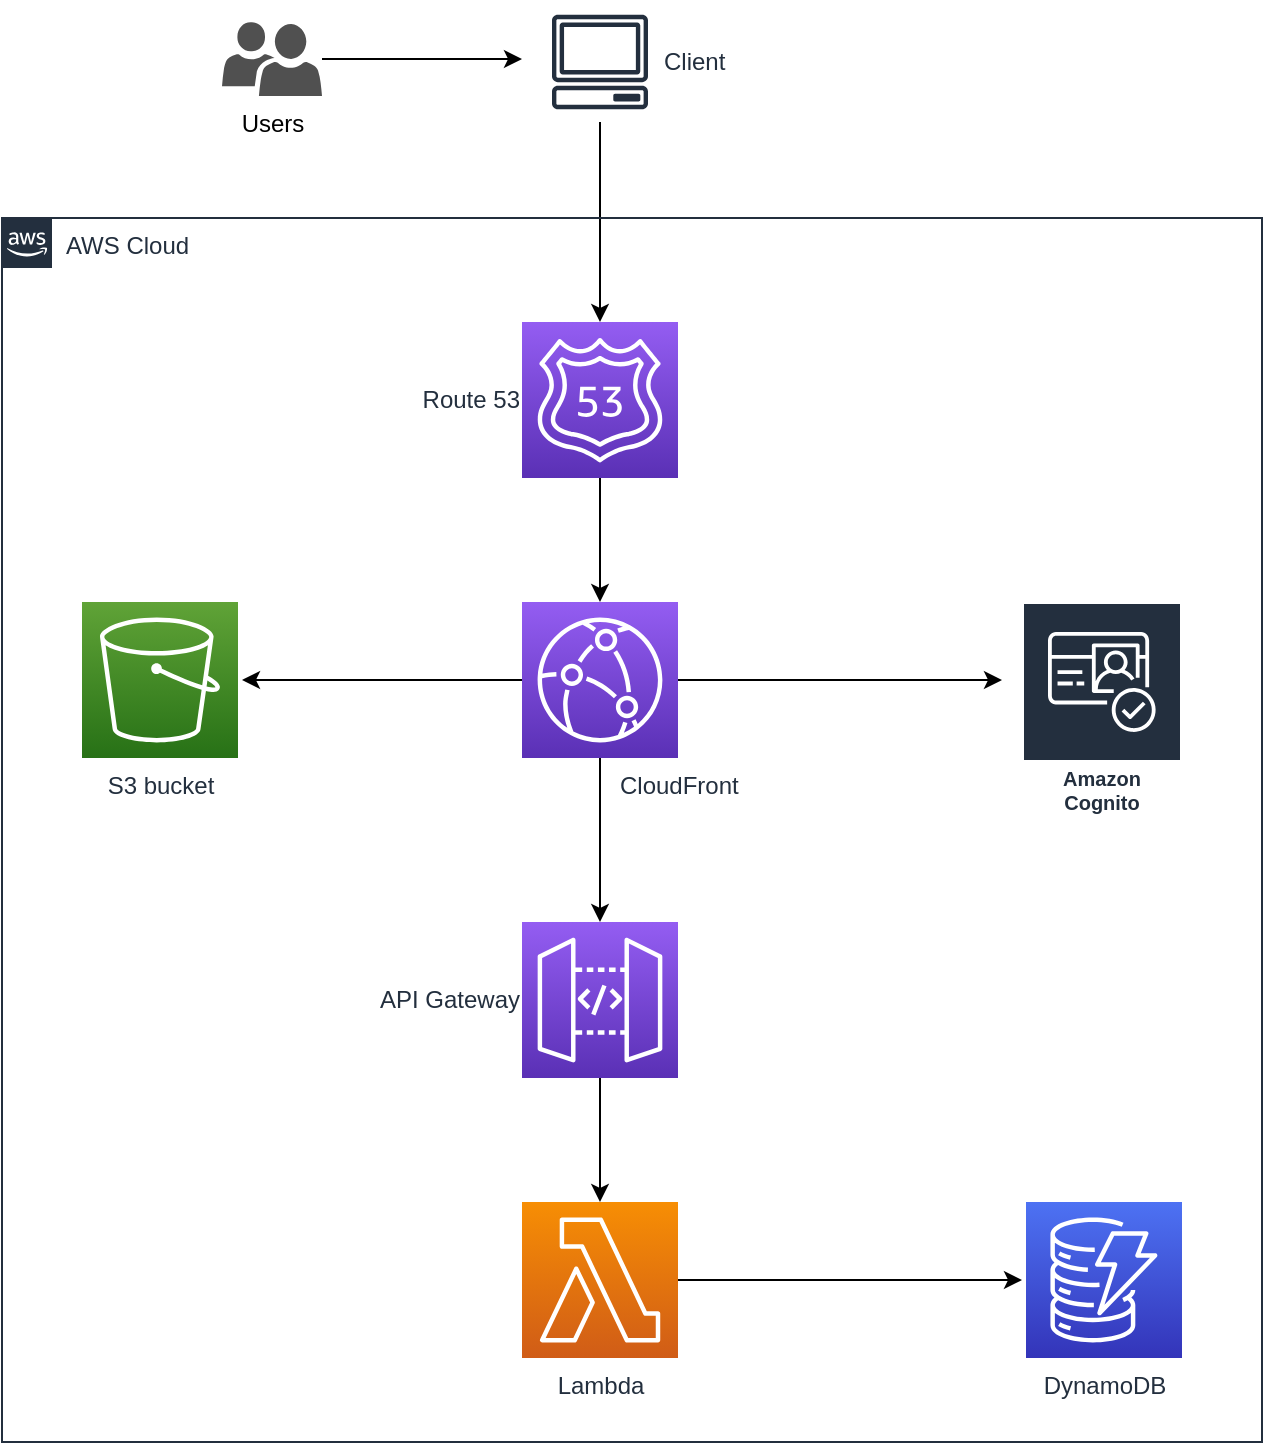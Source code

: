 <mxfile version="20.2.3" type="device"><diagram id="HOPntxHKkhLed1Kyzlu_" name="Page-1"><mxGraphModel dx="1422" dy="865" grid="1" gridSize="10" guides="1" tooltips="1" connect="1" arrows="1" fold="1" page="1" pageScale="1" pageWidth="850" pageHeight="1100" math="0" shadow="0"><root><mxCell id="0"/><mxCell id="1" parent="0"/><mxCell id="UgTgXtfrwG-hHmgy9ANO-10" style="edgeStyle=orthogonalEdgeStyle;rounded=0;orthogonalLoop=1;jettySize=auto;html=1;" edge="1" parent="1" source="UgTgXtfrwG-hHmgy9ANO-1"><mxGeometry relative="1" as="geometry"><mxPoint x="350" y="108.5" as="targetPoint"/></mxGeometry></mxCell><mxCell id="UgTgXtfrwG-hHmgy9ANO-1" value="Users" style="sketch=0;pointerEvents=1;shadow=0;dashed=0;html=1;strokeColor=none;labelPosition=center;verticalLabelPosition=bottom;verticalAlign=top;align=center;fillColor=#505050;shape=mxgraph.mscae.intune.user_group" vertex="1" parent="1"><mxGeometry x="200" y="90" width="50" height="37" as="geometry"/></mxCell><mxCell id="UgTgXtfrwG-hHmgy9ANO-11" style="edgeStyle=orthogonalEdgeStyle;rounded=0;orthogonalLoop=1;jettySize=auto;html=1;entryX=0.5;entryY=0;entryDx=0;entryDy=0;entryPerimeter=0;" edge="1" parent="1" source="UgTgXtfrwG-hHmgy9ANO-2" target="UgTgXtfrwG-hHmgy9ANO-3"><mxGeometry relative="1" as="geometry"/></mxCell><mxCell id="UgTgXtfrwG-hHmgy9ANO-2" value="Client" style="sketch=0;outlineConnect=0;fontColor=#232F3E;gradientColor=none;strokeColor=#232F3E;fillColor=#ffffff;dashed=0;verticalLabelPosition=middle;verticalAlign=middle;align=left;html=1;fontSize=12;fontStyle=0;aspect=fixed;shape=mxgraph.aws4.resourceIcon;resIcon=mxgraph.aws4.client;labelPosition=right;" vertex="1" parent="1"><mxGeometry x="359" y="80" width="60" height="60" as="geometry"/></mxCell><mxCell id="UgTgXtfrwG-hHmgy9ANO-14" style="edgeStyle=orthogonalEdgeStyle;rounded=0;orthogonalLoop=1;jettySize=auto;html=1;entryX=0.5;entryY=0;entryDx=0;entryDy=0;entryPerimeter=0;" edge="1" parent="1" source="UgTgXtfrwG-hHmgy9ANO-3" target="UgTgXtfrwG-hHmgy9ANO-4"><mxGeometry relative="1" as="geometry"/></mxCell><mxCell id="UgTgXtfrwG-hHmgy9ANO-3" value="Route 53" style="sketch=0;points=[[0,0,0],[0.25,0,0],[0.5,0,0],[0.75,0,0],[1,0,0],[0,1,0],[0.25,1,0],[0.5,1,0],[0.75,1,0],[1,1,0],[0,0.25,0],[0,0.5,0],[0,0.75,0],[1,0.25,0],[1,0.5,0],[1,0.75,0]];outlineConnect=0;fontColor=#232F3E;gradientColor=#945DF2;gradientDirection=north;fillColor=#5A30B5;strokeColor=#ffffff;dashed=0;verticalLabelPosition=middle;verticalAlign=middle;align=right;html=1;fontSize=12;fontStyle=0;aspect=fixed;shape=mxgraph.aws4.resourceIcon;resIcon=mxgraph.aws4.route_53;labelPosition=left;" vertex="1" parent="1"><mxGeometry x="350" y="240" width="78" height="78" as="geometry"/></mxCell><mxCell id="UgTgXtfrwG-hHmgy9ANO-12" style="edgeStyle=orthogonalEdgeStyle;rounded=0;orthogonalLoop=1;jettySize=auto;html=1;" edge="1" parent="1" source="UgTgXtfrwG-hHmgy9ANO-4"><mxGeometry relative="1" as="geometry"><mxPoint x="210" y="419" as="targetPoint"/></mxGeometry></mxCell><mxCell id="UgTgXtfrwG-hHmgy9ANO-13" style="edgeStyle=orthogonalEdgeStyle;rounded=0;orthogonalLoop=1;jettySize=auto;html=1;" edge="1" parent="1" source="UgTgXtfrwG-hHmgy9ANO-4"><mxGeometry relative="1" as="geometry"><mxPoint x="590" y="419" as="targetPoint"/></mxGeometry></mxCell><mxCell id="UgTgXtfrwG-hHmgy9ANO-15" style="edgeStyle=orthogonalEdgeStyle;rounded=0;orthogonalLoop=1;jettySize=auto;html=1;entryX=0.5;entryY=0;entryDx=0;entryDy=0;entryPerimeter=0;" edge="1" parent="1" source="UgTgXtfrwG-hHmgy9ANO-4" target="UgTgXtfrwG-hHmgy9ANO-7"><mxGeometry relative="1" as="geometry"/></mxCell><mxCell id="UgTgXtfrwG-hHmgy9ANO-4" value="CloudFront" style="sketch=0;points=[[0,0,0],[0.25,0,0],[0.5,0,0],[0.75,0,0],[1,0,0],[0,1,0],[0.25,1,0],[0.5,1,0],[0.75,1,0],[1,1,0],[0,0.25,0],[0,0.5,0],[0,0.75,0],[1,0.25,0],[1,0.5,0],[1,0.75,0]];outlineConnect=0;fontColor=#232F3E;gradientColor=#945DF2;gradientDirection=north;fillColor=#5A30B5;strokeColor=#ffffff;dashed=0;verticalLabelPosition=bottom;verticalAlign=top;align=left;html=1;fontSize=12;fontStyle=0;aspect=fixed;shape=mxgraph.aws4.resourceIcon;resIcon=mxgraph.aws4.cloudfront;labelPosition=right;horizontal=1;spacingLeft=-31;" vertex="1" parent="1"><mxGeometry x="350" y="380" width="78" height="78" as="geometry"/></mxCell><mxCell id="UgTgXtfrwG-hHmgy9ANO-5" value="Amazon Cognito" style="sketch=0;outlineConnect=0;fontColor=#232F3E;gradientColor=none;strokeColor=#ffffff;fillColor=#232F3E;dashed=0;verticalLabelPosition=middle;verticalAlign=bottom;align=center;html=1;whiteSpace=wrap;fontSize=10;fontStyle=1;spacing=3;shape=mxgraph.aws4.productIcon;prIcon=mxgraph.aws4.cognito;" vertex="1" parent="1"><mxGeometry x="600" y="380" width="80" height="110" as="geometry"/></mxCell><mxCell id="UgTgXtfrwG-hHmgy9ANO-17" style="edgeStyle=orthogonalEdgeStyle;rounded=0;orthogonalLoop=1;jettySize=auto;html=1;" edge="1" parent="1" source="UgTgXtfrwG-hHmgy9ANO-6"><mxGeometry relative="1" as="geometry"><mxPoint x="600" y="719" as="targetPoint"/></mxGeometry></mxCell><mxCell id="UgTgXtfrwG-hHmgy9ANO-6" value="Lambda" style="sketch=0;points=[[0,0,0],[0.25,0,0],[0.5,0,0],[0.75,0,0],[1,0,0],[0,1,0],[0.25,1,0],[0.5,1,0],[0.75,1,0],[1,1,0],[0,0.25,0],[0,0.5,0],[0,0.75,0],[1,0.25,0],[1,0.5,0],[1,0.75,0]];outlineConnect=0;fontColor=#232F3E;gradientColor=#F78E04;gradientDirection=north;fillColor=#D05C17;strokeColor=#ffffff;dashed=0;verticalLabelPosition=bottom;verticalAlign=top;align=center;html=1;fontSize=12;fontStyle=0;aspect=fixed;shape=mxgraph.aws4.resourceIcon;resIcon=mxgraph.aws4.lambda;" vertex="1" parent="1"><mxGeometry x="350" y="680" width="78" height="78" as="geometry"/></mxCell><mxCell id="UgTgXtfrwG-hHmgy9ANO-16" style="edgeStyle=orthogonalEdgeStyle;rounded=0;orthogonalLoop=1;jettySize=auto;html=1;entryX=0.5;entryY=0;entryDx=0;entryDy=0;entryPerimeter=0;" edge="1" parent="1" source="UgTgXtfrwG-hHmgy9ANO-7" target="UgTgXtfrwG-hHmgy9ANO-6"><mxGeometry relative="1" as="geometry"/></mxCell><mxCell id="UgTgXtfrwG-hHmgy9ANO-7" value="API Gateway" style="sketch=0;points=[[0,0,0],[0.25,0,0],[0.5,0,0],[0.75,0,0],[1,0,0],[0,1,0],[0.25,1,0],[0.5,1,0],[0.75,1,0],[1,1,0],[0,0.25,0],[0,0.5,0],[0,0.75,0],[1,0.25,0],[1,0.5,0],[1,0.75,0]];outlineConnect=0;fontColor=#232F3E;gradientColor=#945DF2;gradientDirection=north;fillColor=#5A30B5;strokeColor=#ffffff;dashed=0;verticalLabelPosition=middle;verticalAlign=middle;align=right;html=1;fontSize=12;fontStyle=0;aspect=fixed;shape=mxgraph.aws4.resourceIcon;resIcon=mxgraph.aws4.api_gateway;labelPosition=left;" vertex="1" parent="1"><mxGeometry x="350" y="540" width="78" height="78" as="geometry"/></mxCell><mxCell id="UgTgXtfrwG-hHmgy9ANO-8" value="DynamoDB" style="sketch=0;points=[[0,0,0],[0.25,0,0],[0.5,0,0],[0.75,0,0],[1,0,0],[0,1,0],[0.25,1,0],[0.5,1,0],[0.75,1,0],[1,1,0],[0,0.25,0],[0,0.5,0],[0,0.75,0],[1,0.25,0],[1,0.5,0],[1,0.75,0]];outlineConnect=0;fontColor=#232F3E;gradientColor=#4D72F3;gradientDirection=north;fillColor=#3334B9;strokeColor=#ffffff;dashed=0;verticalLabelPosition=bottom;verticalAlign=top;align=center;html=1;fontSize=12;fontStyle=0;aspect=fixed;shape=mxgraph.aws4.resourceIcon;resIcon=mxgraph.aws4.dynamodb;" vertex="1" parent="1"><mxGeometry x="602" y="680" width="78" height="78" as="geometry"/></mxCell><mxCell id="UgTgXtfrwG-hHmgy9ANO-9" value="S3 bucket" style="sketch=0;points=[[0,0,0],[0.25,0,0],[0.5,0,0],[0.75,0,0],[1,0,0],[0,1,0],[0.25,1,0],[0.5,1,0],[0.75,1,0],[1,1,0],[0,0.25,0],[0,0.5,0],[0,0.75,0],[1,0.25,0],[1,0.5,0],[1,0.75,0]];outlineConnect=0;fontColor=#232F3E;gradientColor=#60A337;gradientDirection=north;fillColor=#277116;strokeColor=#ffffff;dashed=0;verticalLabelPosition=bottom;verticalAlign=top;align=center;html=1;fontSize=12;fontStyle=0;aspect=fixed;shape=mxgraph.aws4.resourceIcon;resIcon=mxgraph.aws4.s3;" vertex="1" parent="1"><mxGeometry x="130" y="380" width="78" height="78" as="geometry"/></mxCell><mxCell id="UgTgXtfrwG-hHmgy9ANO-19" value="AWS Cloud" style="points=[[0,0],[0.25,0],[0.5,0],[0.75,0],[1,0],[1,0.25],[1,0.5],[1,0.75],[1,1],[0.75,1],[0.5,1],[0.25,1],[0,1],[0,0.75],[0,0.5],[0,0.25]];outlineConnect=0;gradientColor=none;html=1;whiteSpace=wrap;fontSize=12;fontStyle=0;container=1;pointerEvents=0;collapsible=0;recursiveResize=0;shape=mxgraph.aws4.group;grIcon=mxgraph.aws4.group_aws_cloud_alt;strokeColor=#232F3E;fillColor=none;verticalAlign=top;align=left;spacingLeft=30;fontColor=#232F3E;dashed=0;" vertex="1" parent="1"><mxGeometry x="90" y="188" width="630" height="612" as="geometry"/></mxCell></root></mxGraphModel></diagram></mxfile>